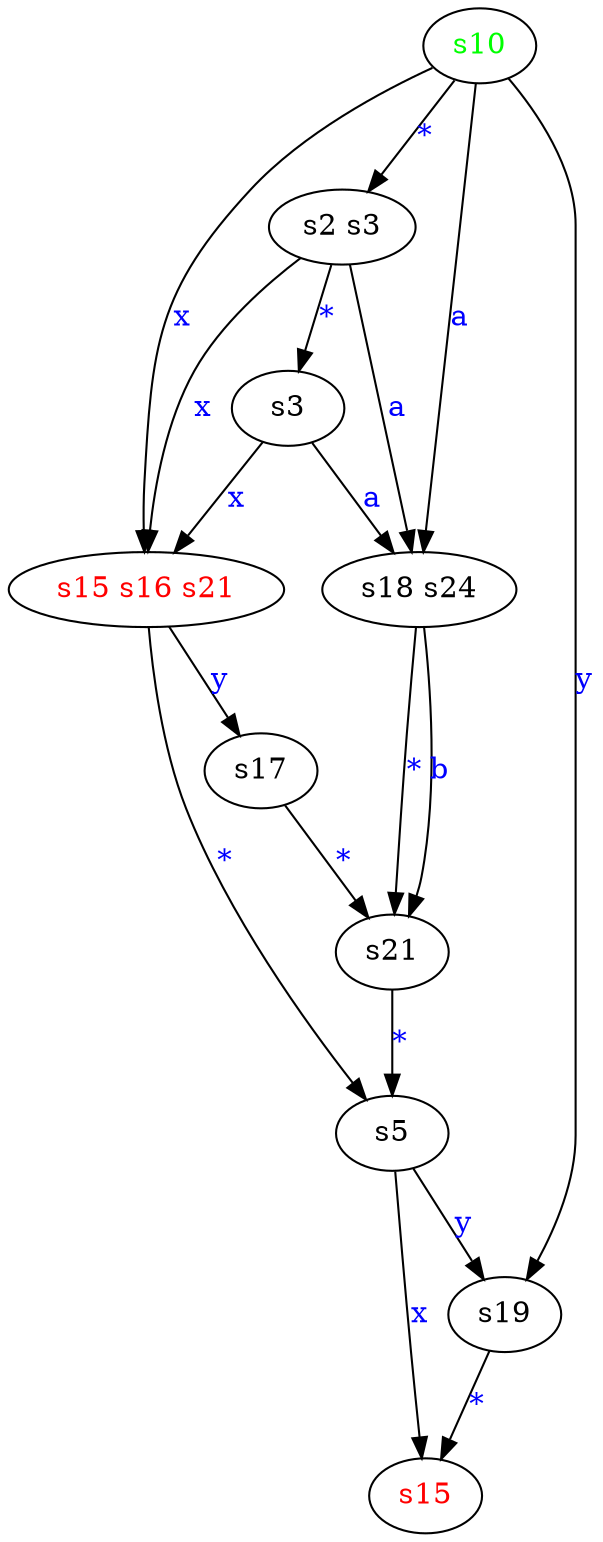 digraph G {
	"s3"->"s18 s24"[ label=<<font color="blue">a</font>> ];
	"s10"->"s2 s3"[ label=<<font color="blue">*</font>> ];
	"s18 s24"->"s21"[ label=<<font color="blue">b</font>> ];
	"s18 s24"->"s21"[ label=<<font color="blue">*</font>> ];
	"s15 s16 s21"->"s17"[ label=<<font color="blue">y</font>> ];
	"s15 s16 s21"->"s5"[ label=<<font color="blue">*</font>> ];
	"s2 s3"->"s3"[ label=<<font color="blue">*</font>> ];
	"s3"->"s15 s16 s21"[ label=<<font color="blue">x</font>> ];
	"s19"->"s15"[ label=<<font color="blue">*</font>> ];
	"s5"->"s15"[ label=<<font color="blue">x</font>> ];
	"s10"->"s15 s16 s21"[ label=<<font color="blue">x</font>> ];
	"s10"->"s19"[ label=<<font color="blue">y</font>> ];
	"s17"->"s21"[ label=<<font color="blue">*</font>> ];
	"s2 s3"->"s15 s16 s21"[ label=<<font color="blue">x</font>> ];
	"s10"->"s18 s24"[ label=<<font color="blue">a</font>> ];
	"s2 s3"->"s18 s24"[ label=<<font color="blue">a</font>> ];
	"s21"->"s5"[ label=<<font color="blue">*</font>> ];
	"s5"->"s19"[ label=<<font color="blue">y</font>> ];
	"s10" [ label=<<font color="green">s10</font>> ];
	"s15 s16 s21" [ label=<<font color="red">s15 s16 s21</font>> ];
	"s15" [ label=<<font color="red">s15</font>> ];
	"s17";
	"s18 s24";
	"s19";
	"s2 s3";
	"s21";
	"s3";
	"s5";

}
